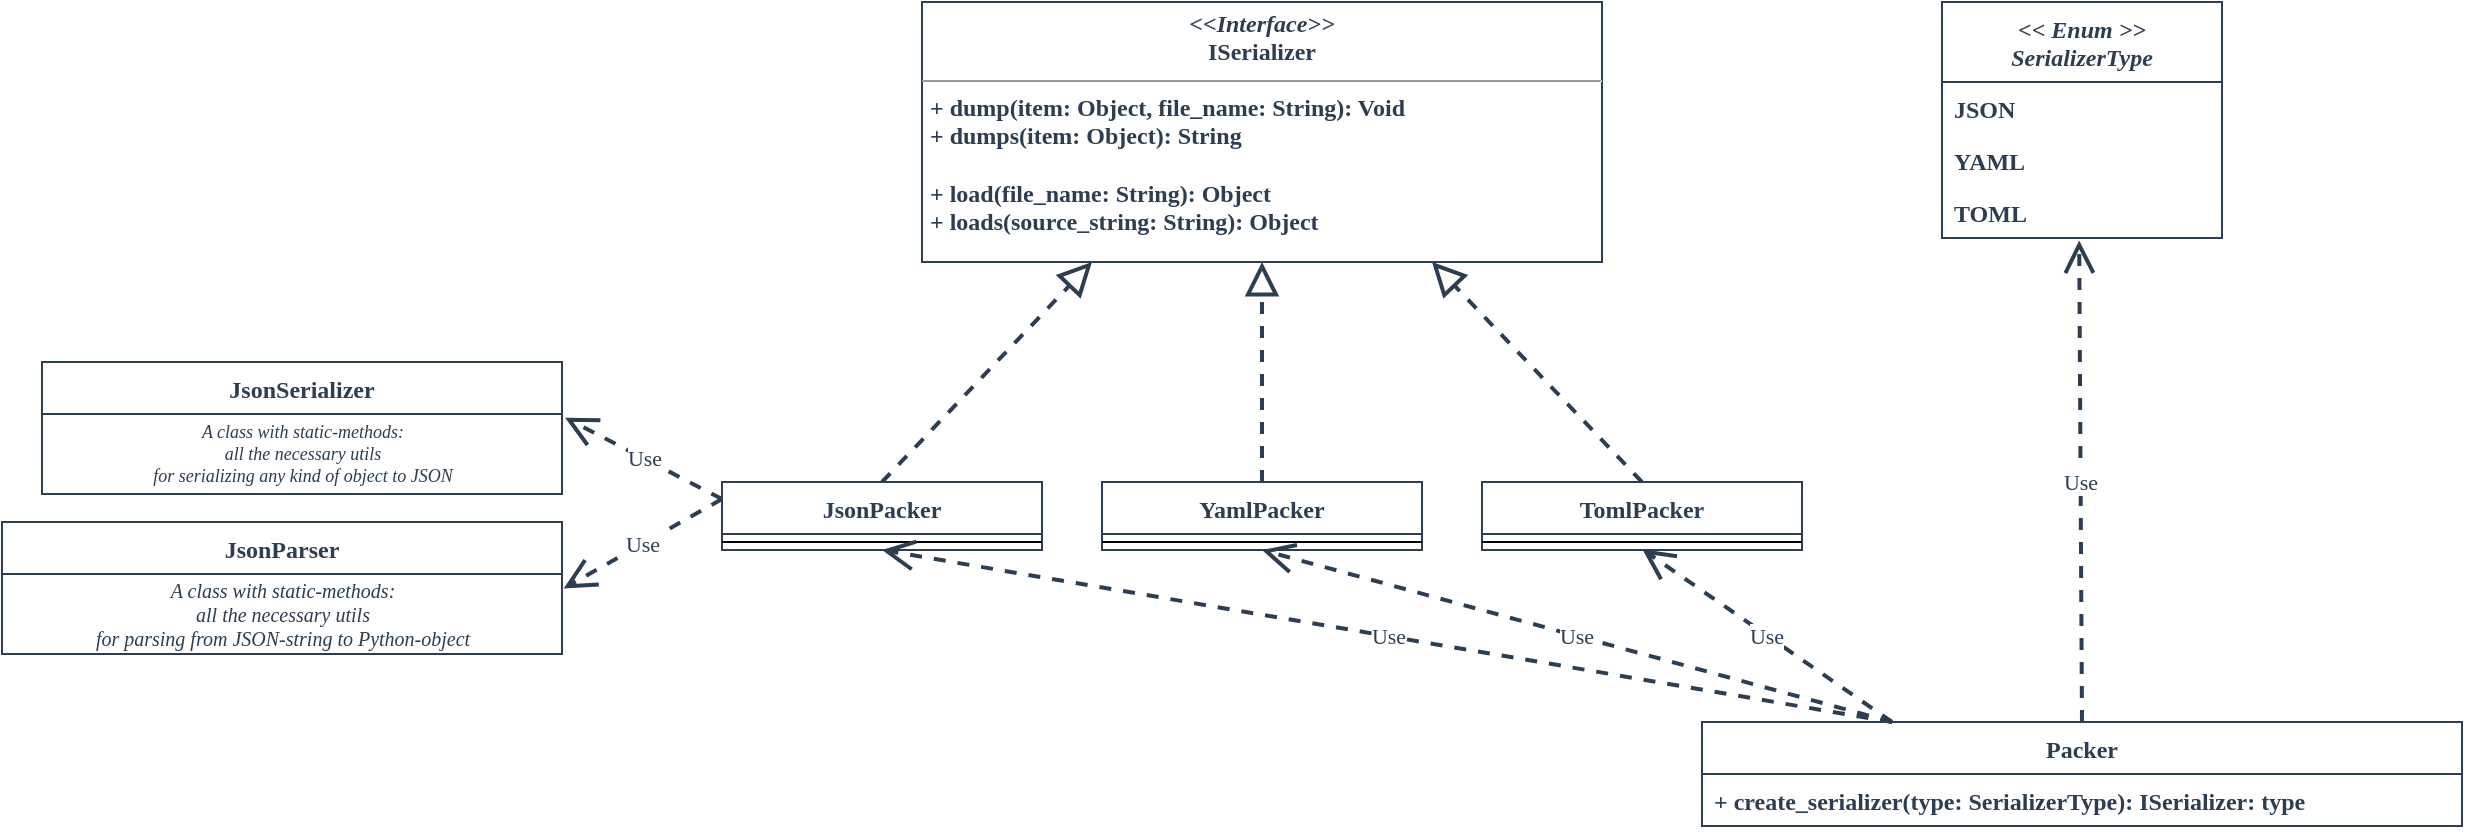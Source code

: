 <mxfile version="17.4.0" type="device"><diagram id="R0dUKYOFPwvgCHrgiDY4" name="Page-1"><mxGraphModel dx="2049" dy="672" grid="1" gridSize="10" guides="1" tooltips="1" connect="1" arrows="1" fold="1" page="1" pageScale="1" pageWidth="850" pageHeight="1100" math="0" shadow="0"><root><mxCell id="0"/><mxCell id="1" parent="0"/><mxCell id="lnTZM1ZCDXqJ1cyGcALR-1" value="&lt;p style=&quot;margin: 0px ; margin-top: 4px ; text-align: center&quot;&gt;&lt;i&gt;&amp;lt;&amp;lt;Interface&amp;gt;&amp;gt;&lt;/i&gt;&lt;br&gt;&lt;span&gt;ISerializer&lt;/span&gt;&lt;/p&gt;&lt;hr size=&quot;1&quot;&gt;&lt;p style=&quot;margin: 0px ; margin-left: 4px&quot;&gt;+ dump(item: Object, file_name: String): Void&lt;br&gt;+ dumps(item: Object): String&lt;/p&gt;&lt;p style=&quot;margin: 0px ; margin-left: 4px&quot;&gt;&lt;br&gt;&lt;/p&gt;&lt;p style=&quot;margin: 0px ; margin-left: 4px&quot;&gt;+ load(file_name: String): Object&lt;/p&gt;&lt;p style=&quot;margin: 0px ; margin-left: 4px&quot;&gt;+ loads(source_string: String): Object&lt;/p&gt;" style="verticalAlign=top;align=left;overflow=fill;fontSize=12;fontFamily=JetBrains Mono;html=1;fontSource=https%3A%2F%2Ffonts.googleapis.com%2Fcss%3Ffamily%3DJetBrains%2BMono;strokeColor=#2c3e50;fontColor=#2c3e50;fontStyle=1" vertex="1" parent="1"><mxGeometry x="130" y="20" width="340" height="130" as="geometry"/></mxCell><mxCell id="lnTZM1ZCDXqJ1cyGcALR-2" value="" style="endArrow=block;dashed=1;endFill=0;endSize=12;html=1;rounded=0;fontColor=#2c3e50;entryX=0.25;entryY=1;entryDx=0;entryDy=0;strokeColor=#2C3E50;strokeWidth=2;exitX=0.5;exitY=0;exitDx=0;exitDy=0;" edge="1" parent="1" source="lnTZM1ZCDXqJ1cyGcALR-3" target="lnTZM1ZCDXqJ1cyGcALR-1"><mxGeometry width="160" relative="1" as="geometry"><mxPoint x="140" y="260" as="sourcePoint"/><mxPoint x="160" y="260" as="targetPoint"/></mxGeometry></mxCell><mxCell id="lnTZM1ZCDXqJ1cyGcALR-3" value="JsonPacker" style="swimlane;fontStyle=1;align=center;verticalAlign=top;childLayout=stackLayout;horizontal=1;startSize=26;horizontalStack=0;resizeParent=1;resizeParentMax=0;resizeLast=0;collapsible=1;marginBottom=0;fontColor=#2C3E50;strokeColor=#2c3e50;fontFamily=JetBrains Mono;fontSource=https%3A%2F%2Ffonts.googleapis.com%2Fcss%3Ffamily%3DJetBrains%2BMono;strokeWidth=1;" vertex="1" parent="1"><mxGeometry x="30" y="260" width="160" height="34" as="geometry"/></mxCell><mxCell id="lnTZM1ZCDXqJ1cyGcALR-5" value="" style="line;strokeWidth=1;fillColor=none;align=left;verticalAlign=middle;spacingTop=-1;spacingLeft=3;spacingRight=3;rotatable=0;labelPosition=right;points=[];portConstraint=eastwest;fontColor=#2c3e50;" vertex="1" parent="lnTZM1ZCDXqJ1cyGcALR-3"><mxGeometry y="26" width="160" height="8" as="geometry"/></mxCell><mxCell id="lnTZM1ZCDXqJ1cyGcALR-7" value="YamlPacker" style="swimlane;fontStyle=1;align=center;verticalAlign=top;childLayout=stackLayout;horizontal=1;startSize=26;horizontalStack=0;resizeParent=1;resizeParentMax=0;resizeLast=0;collapsible=1;marginBottom=0;fontColor=#2C3E50;strokeColor=#2c3e50;fontFamily=JetBrains Mono;fontSource=https%3A%2F%2Ffonts.googleapis.com%2Fcss%3Ffamily%3DJetBrains%2BMono;strokeWidth=1;" vertex="1" parent="1"><mxGeometry x="220" y="260" width="160" height="34" as="geometry"/></mxCell><mxCell id="lnTZM1ZCDXqJ1cyGcALR-8" value="" style="line;strokeWidth=1;fillColor=none;align=left;verticalAlign=middle;spacingTop=-1;spacingLeft=3;spacingRight=3;rotatable=0;labelPosition=right;points=[];portConstraint=eastwest;fontColor=#2c3e50;" vertex="1" parent="lnTZM1ZCDXqJ1cyGcALR-7"><mxGeometry y="26" width="160" height="8" as="geometry"/></mxCell><mxCell id="lnTZM1ZCDXqJ1cyGcALR-9" value="" style="endArrow=block;dashed=1;endFill=0;endSize=12;html=1;rounded=0;fontColor=#2c3e50;strokeColor=#2C3E50;strokeWidth=2;exitX=0.5;exitY=0;exitDx=0;exitDy=0;" edge="1" parent="1" source="lnTZM1ZCDXqJ1cyGcALR-7"><mxGeometry width="160" relative="1" as="geometry"><mxPoint x="150" y="270" as="sourcePoint"/><mxPoint x="300" y="150" as="targetPoint"/></mxGeometry></mxCell><mxCell id="lnTZM1ZCDXqJ1cyGcALR-10" value="" style="endArrow=block;dashed=1;endFill=0;endSize=12;html=1;rounded=0;fontColor=#2c3e50;strokeColor=#2C3E50;strokeWidth=2;entryX=0.75;entryY=1;entryDx=0;entryDy=0;exitX=0.5;exitY=0;exitDx=0;exitDy=0;" edge="1" parent="1" source="lnTZM1ZCDXqJ1cyGcALR-11" target="lnTZM1ZCDXqJ1cyGcALR-1"><mxGeometry width="160" relative="1" as="geometry"><mxPoint x="550" y="270" as="sourcePoint"/><mxPoint x="310" y="160" as="targetPoint"/></mxGeometry></mxCell><mxCell id="lnTZM1ZCDXqJ1cyGcALR-11" value="TomlPacker" style="swimlane;fontStyle=1;align=center;verticalAlign=top;childLayout=stackLayout;horizontal=1;startSize=26;horizontalStack=0;resizeParent=1;resizeParentMax=0;resizeLast=0;collapsible=1;marginBottom=0;fontColor=#2C3E50;strokeColor=#2c3e50;fontFamily=JetBrains Mono;fontSource=https%3A%2F%2Ffonts.googleapis.com%2Fcss%3Ffamily%3DJetBrains%2BMono;strokeWidth=1;" vertex="1" parent="1"><mxGeometry x="410" y="260" width="160" height="34" as="geometry"/></mxCell><mxCell id="lnTZM1ZCDXqJ1cyGcALR-12" value="" style="line;strokeWidth=1;fillColor=none;align=left;verticalAlign=middle;spacingTop=-1;spacingLeft=3;spacingRight=3;rotatable=0;labelPosition=right;points=[];portConstraint=eastwest;fontColor=#2c3e50;" vertex="1" parent="lnTZM1ZCDXqJ1cyGcALR-11"><mxGeometry y="26" width="160" height="8" as="geometry"/></mxCell><mxCell id="lnTZM1ZCDXqJ1cyGcALR-14" value="&lt;&lt; Enum &gt;&gt;&#10;SerializerType" style="swimlane;fontStyle=3;childLayout=stackLayout;horizontal=1;startSize=40;fillColor=none;horizontalStack=0;resizeParent=1;resizeParentMax=0;resizeLast=0;collapsible=1;marginBottom=0;fontFamily=JetBrains Mono;fontSource=https%3A%2F%2Ffonts.googleapis.com%2Fcss%3Ffamily%3DJetBrains%2BMono;fontColor=#2C3E50;strokeColor=#2c3e50;strokeWidth=1;" vertex="1" parent="1"><mxGeometry x="640" y="20" width="140" height="118" as="geometry"/></mxCell><mxCell id="lnTZM1ZCDXqJ1cyGcALR-15" value="JSON" style="text;strokeColor=none;fillColor=none;align=left;verticalAlign=top;spacingLeft=4;spacingRight=4;overflow=hidden;rotatable=0;points=[[0,0.5],[1,0.5]];portConstraint=eastwest;fontFamily=JetBrains Mono;fontSource=https%3A%2F%2Ffonts.googleapis.com%2Fcss%3Ffamily%3DJetBrains%2BMono;fontColor=#2C3E50;fontStyle=1" vertex="1" parent="lnTZM1ZCDXqJ1cyGcALR-14"><mxGeometry y="40" width="140" height="26" as="geometry"/></mxCell><mxCell id="lnTZM1ZCDXqJ1cyGcALR-16" value="YAML" style="text;strokeColor=none;fillColor=none;align=left;verticalAlign=top;spacingLeft=4;spacingRight=4;overflow=hidden;rotatable=0;points=[[0,0.5],[1,0.5]];portConstraint=eastwest;fontFamily=JetBrains Mono;fontSource=https%3A%2F%2Ffonts.googleapis.com%2Fcss%3Ffamily%3DJetBrains%2BMono;fontColor=#2C3E50;fontStyle=1" vertex="1" parent="lnTZM1ZCDXqJ1cyGcALR-14"><mxGeometry y="66" width="140" height="26" as="geometry"/></mxCell><mxCell id="lnTZM1ZCDXqJ1cyGcALR-17" value="TOML" style="text;strokeColor=none;fillColor=none;align=left;verticalAlign=top;spacingLeft=4;spacingRight=4;overflow=hidden;rotatable=0;points=[[0,0.5],[1,0.5]];portConstraint=eastwest;fontFamily=JetBrains Mono;fontSource=https%3A%2F%2Ffonts.googleapis.com%2Fcss%3Ffamily%3DJetBrains%2BMono;fontColor=#2C3E50;fontStyle=1" vertex="1" parent="lnTZM1ZCDXqJ1cyGcALR-14"><mxGeometry y="92" width="140" height="26" as="geometry"/></mxCell><mxCell id="lnTZM1ZCDXqJ1cyGcALR-22" value="Packer" style="swimlane;fontStyle=1;childLayout=stackLayout;horizontal=1;startSize=26;fillColor=none;horizontalStack=0;resizeParent=1;resizeParentMax=0;resizeLast=0;collapsible=1;marginBottom=0;fontFamily=JetBrains Mono;fontSource=https%3A%2F%2Ffonts.googleapis.com%2Fcss%3Ffamily%3DJetBrains%2BMono;fontColor=#2C3E50;strokeColor=#2c3e50;strokeWidth=1;" vertex="1" parent="1"><mxGeometry x="520" y="380" width="380" height="52" as="geometry"/></mxCell><mxCell id="lnTZM1ZCDXqJ1cyGcALR-24" value="+ create_serializer(type: SerializerType): ISerializer: type" style="text;strokeColor=none;fillColor=none;align=left;verticalAlign=top;spacingLeft=4;spacingRight=4;overflow=hidden;rotatable=0;points=[[0,0.5],[1,0.5]];portConstraint=eastwest;fontFamily=JetBrains Mono;fontSource=https%3A%2F%2Ffonts.googleapis.com%2Fcss%3Ffamily%3DJetBrains%2BMono;fontColor=#2C3E50;fontStyle=1" vertex="1" parent="lnTZM1ZCDXqJ1cyGcALR-22"><mxGeometry y="26" width="380" height="26" as="geometry"/></mxCell><mxCell id="lnTZM1ZCDXqJ1cyGcALR-28" value="Use" style="endArrow=open;endSize=12;dashed=1;html=1;rounded=0;fontFamily=JetBrains Mono;fontSource=https%3A%2F%2Ffonts.googleapis.com%2Fcss%3Ffamily%3DJetBrains%2BMono;fontColor=#2C3E50;strokeColor=#2C3E50;strokeWidth=2;entryX=0.49;entryY=1.048;entryDx=0;entryDy=0;entryPerimeter=0;exitX=0.5;exitY=0;exitDx=0;exitDy=0;" edge="1" parent="1" source="lnTZM1ZCDXqJ1cyGcALR-22" target="lnTZM1ZCDXqJ1cyGcALR-17"><mxGeometry width="160" relative="1" as="geometry"><mxPoint x="530" y="220" as="sourcePoint"/><mxPoint x="700" y="180" as="targetPoint"/></mxGeometry></mxCell><mxCell id="lnTZM1ZCDXqJ1cyGcALR-29" value="Use" style="endArrow=open;endSize=12;dashed=1;html=1;rounded=0;fontFamily=JetBrains Mono;fontSource=https%3A%2F%2Ffonts.googleapis.com%2Fcss%3Ffamily%3DJetBrains%2BMono;fontColor=#2C3E50;strokeColor=#2C3E50;strokeWidth=2;entryX=0.501;entryY=0.955;entryDx=0;entryDy=0;entryPerimeter=0;exitX=0.25;exitY=0;exitDx=0;exitDy=0;" edge="1" parent="1" source="lnTZM1ZCDXqJ1cyGcALR-22" target="lnTZM1ZCDXqJ1cyGcALR-12"><mxGeometry width="160" relative="1" as="geometry"><mxPoint x="720" y="410" as="sourcePoint"/><mxPoint x="718.6" y="149.248" as="targetPoint"/></mxGeometry></mxCell><mxCell id="lnTZM1ZCDXqJ1cyGcALR-30" value="Use" style="endArrow=open;endSize=12;dashed=1;html=1;rounded=0;fontFamily=JetBrains Mono;fontSource=https%3A%2F%2Ffonts.googleapis.com%2Fcss%3Ffamily%3DJetBrains%2BMono;fontColor=#2C3E50;strokeColor=#2C3E50;strokeWidth=2;entryX=0.5;entryY=1;entryDx=0;entryDy=0;exitX=0.25;exitY=0;exitDx=0;exitDy=0;" edge="1" parent="1" source="lnTZM1ZCDXqJ1cyGcALR-22" target="lnTZM1ZCDXqJ1cyGcALR-7"><mxGeometry width="160" relative="1" as="geometry"><mxPoint x="625" y="410" as="sourcePoint"/><mxPoint x="500.16" y="303.64" as="targetPoint"/></mxGeometry></mxCell><mxCell id="lnTZM1ZCDXqJ1cyGcALR-31" value="Use" style="endArrow=open;endSize=12;dashed=1;html=1;rounded=0;fontFamily=JetBrains Mono;fontSource=https%3A%2F%2Ffonts.googleapis.com%2Fcss%3Ffamily%3DJetBrains%2BMono;fontColor=#2C3E50;strokeColor=#2C3E50;strokeWidth=2;entryX=0.5;entryY=1;entryDx=0;entryDy=0;exitX=0.25;exitY=0;exitDx=0;exitDy=0;" edge="1" parent="1" source="lnTZM1ZCDXqJ1cyGcALR-22" target="lnTZM1ZCDXqJ1cyGcALR-3"><mxGeometry width="160" relative="1" as="geometry"><mxPoint x="625" y="410" as="sourcePoint"/><mxPoint x="310" y="304" as="targetPoint"/></mxGeometry></mxCell><mxCell id="lnTZM1ZCDXqJ1cyGcALR-32" value="JsonSerializer" style="swimlane;fontStyle=1;align=center;verticalAlign=top;childLayout=stackLayout;horizontal=1;startSize=26;horizontalStack=0;resizeParent=1;resizeParentMax=0;resizeLast=0;collapsible=1;marginBottom=0;fontColor=#2C3E50;strokeColor=#2c3e50;fontFamily=JetBrains Mono;fontSource=https%3A%2F%2Ffonts.googleapis.com%2Fcss%3Ffamily%3DJetBrains%2BMono;strokeWidth=1;" vertex="1" parent="1"><mxGeometry x="-310" y="200" width="260" height="66" as="geometry"/></mxCell><mxCell id="lnTZM1ZCDXqJ1cyGcALR-34" value="&lt;i style=&quot;font-size: 9px;&quot;&gt;A class with static-methods: &lt;br style=&quot;font-size: 9px;&quot;&gt;all the necessary utils &lt;br style=&quot;font-size: 9px;&quot;&gt;for serializing any kind of object to JSON&lt;/i&gt;" style="text;html=1;align=center;verticalAlign=middle;resizable=0;points=[];autosize=1;strokeColor=none;fillColor=none;fontFamily=JetBrains Mono;fontColor=#2C3E50;fontStyle=0;fontSize=9;" vertex="1" parent="lnTZM1ZCDXqJ1cyGcALR-32"><mxGeometry y="26" width="260" height="40" as="geometry"/></mxCell><mxCell id="lnTZM1ZCDXqJ1cyGcALR-35" value="Use" style="endArrow=open;endSize=12;dashed=1;html=1;rounded=0;fontFamily=JetBrains Mono;fontSource=https%3A%2F%2Ffonts.googleapis.com%2Fcss%3Ffamily%3DJetBrains%2BMono;fontColor=#2C3E50;strokeColor=#2C3E50;strokeWidth=2;exitX=0;exitY=0.25;exitDx=0;exitDy=0;entryX=1.006;entryY=0.046;entryDx=0;entryDy=0;entryPerimeter=0;" edge="1" parent="1" source="lnTZM1ZCDXqJ1cyGcALR-3" target="lnTZM1ZCDXqJ1cyGcALR-34"><mxGeometry width="160" relative="1" as="geometry"><mxPoint x="530" y="430" as="sourcePoint"/><mxPoint x="-150" y="280" as="targetPoint"/></mxGeometry></mxCell><mxCell id="lnTZM1ZCDXqJ1cyGcALR-36" value="JsonParser" style="swimlane;fontStyle=1;align=center;verticalAlign=top;childLayout=stackLayout;horizontal=1;startSize=26;horizontalStack=0;resizeParent=1;resizeParentMax=0;resizeLast=0;collapsible=1;marginBottom=0;fontColor=#2C3E50;strokeColor=#2c3e50;fontFamily=JetBrains Mono;fontSource=https%3A%2F%2Ffonts.googleapis.com%2Fcss%3Ffamily%3DJetBrains%2BMono;strokeWidth=1;" vertex="1" parent="1"><mxGeometry x="-330" y="280" width="280" height="66" as="geometry"/></mxCell><mxCell id="lnTZM1ZCDXqJ1cyGcALR-37" value="&lt;i style=&quot;font-size: 10px;&quot;&gt;A class with static-methods: &lt;br style=&quot;font-size: 10px;&quot;&gt;all the necessary utils &lt;br style=&quot;font-size: 10px;&quot;&gt;for parsing from JSON-string to Python-object&lt;/i&gt;" style="text;html=1;align=center;verticalAlign=middle;resizable=0;points=[];autosize=1;strokeColor=none;fillColor=none;fontFamily=JetBrains Mono;fontColor=#2C3E50;fontStyle=0;fontSize=10;" vertex="1" parent="lnTZM1ZCDXqJ1cyGcALR-36"><mxGeometry y="26" width="280" height="40" as="geometry"/></mxCell><mxCell id="lnTZM1ZCDXqJ1cyGcALR-38" value="Use" style="endArrow=open;endSize=12;dashed=1;html=1;rounded=0;fontFamily=JetBrains Mono;fontSource=https%3A%2F%2Ffonts.googleapis.com%2Fcss%3Ffamily%3DJetBrains%2BMono;fontColor=#2C3E50;strokeColor=#2C3E50;strokeWidth=2;exitX=0;exitY=0.25;exitDx=0;exitDy=0;entryX=1.003;entryY=0.18;entryDx=0;entryDy=0;entryPerimeter=0;" edge="1" parent="1" source="lnTZM1ZCDXqJ1cyGcALR-3" target="lnTZM1ZCDXqJ1cyGcALR-37"><mxGeometry width="160" relative="1" as="geometry"><mxPoint x="40" y="278.5" as="sourcePoint"/><mxPoint x="-48.14" y="218.3" as="targetPoint"/></mxGeometry></mxCell></root></mxGraphModel></diagram></mxfile>